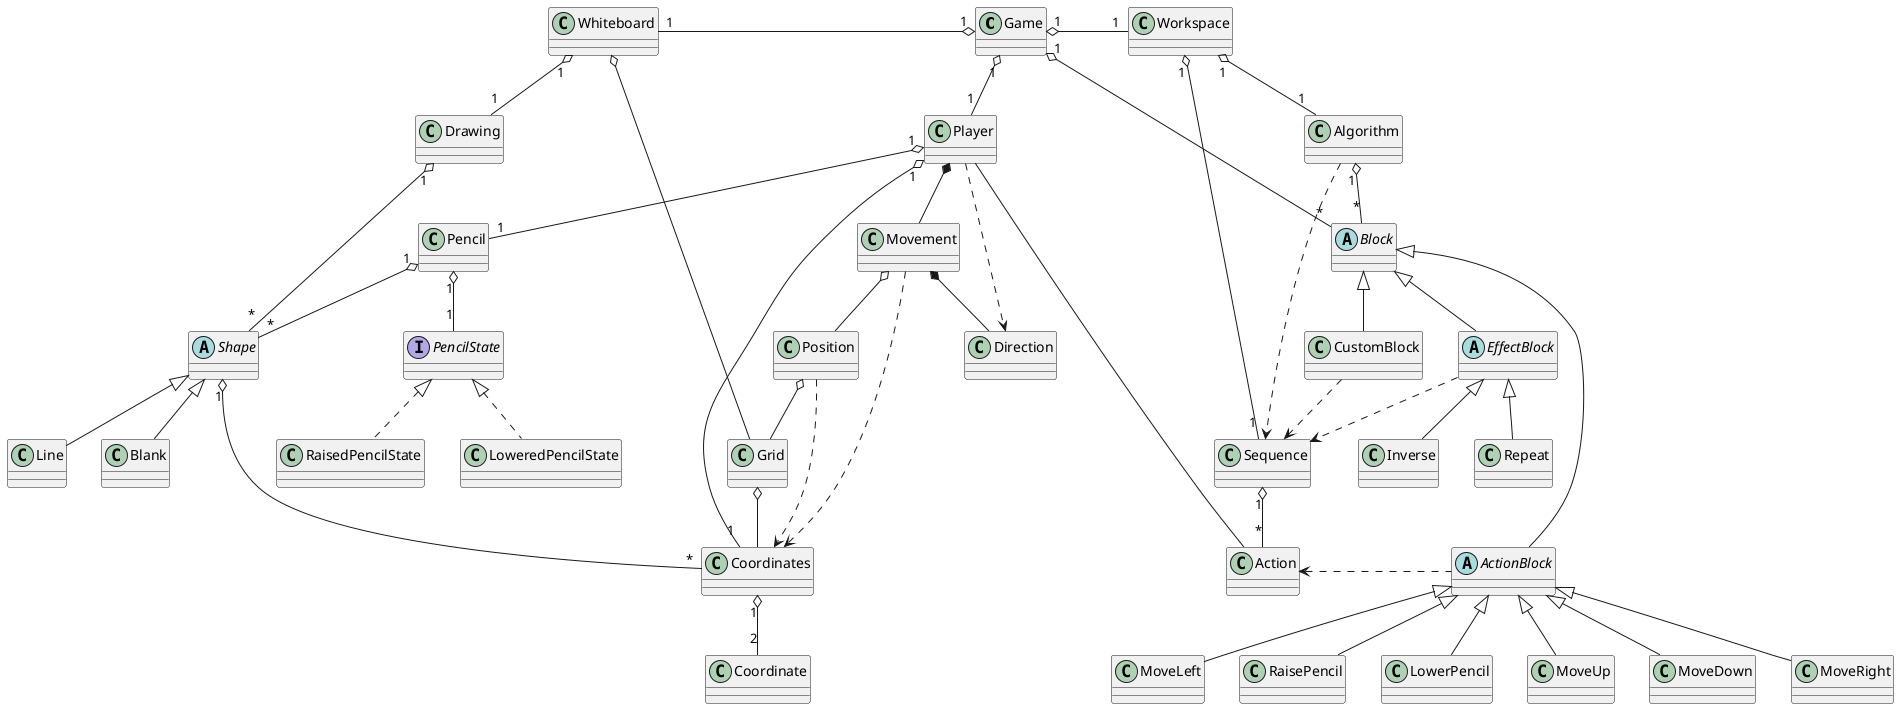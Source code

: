 @startuml
class Game {

}

class Player {

}

class Coordinates {

}

class Coordinate {

}

class Pencil {

}

interface PencilState {

}

class RaisedPencilState {

}

class LoweredPencilState {

}

class Whiteboard {

}


class Drawing {

}

abstract class Shape{

}

class Line {

}

class Blank {

}

class Workspace {

}

class Algorithm {

}

class Sequence {

}

class Action {

}

abstract class Block {

}

abstract class ActionBlock {

}

abstract class EffectBlock {

}

class MoveUp {

}

class MoveDown {

}

class MoveRight {

}

class MoveLeft {

}

class RaisePencil {

}

class LowerPencil {

}

class Repeat {

}

class Inverse {

}

class CustomBlock {

}


class Grid {

}

class Movement{
    
}

class Direction{

}

class Position{

}

Game "1" o-- "1" Player
Coordinates "1" o-- "2" Coordinate
Player -- Action

Player "1" o-- "1" Pencil
Pencil "1" o-- "1" PencilState
PencilState <|.. RaisedPencilState
PencilState <|.. LoweredPencilState

Game "1" o--left "1" Whiteboard
Whiteboard "1" o-- "1" Drawing
Drawing "1" o-- "*" Shape
Shape "1" o-- "*" Coordinates
Shape <|-- Line
Shape <|-- Blank
Pencil "1" o-- "*" Shape

Game "1" o-- "*" Block
Block <|-- EffectBlock
Block <|-- ActionBlock
Block <|-- CustomBlock

Game "1" o--right "1" Workspace
Workspace "1" o-- "1" Algorithm
Algorithm "1" o-- "*" Block


Workspace "1" o-- "1" Sequence
Sequence "1" o-- "*" Action

ActionBlock <|-- MoveUp
ActionBlock <|-- MoveDown
ActionBlock <|-- MoveRight
ActionBlock <|-- MoveLeft
ActionBlock <|-- LowerPencil
ActionBlock <|-- RaisePencil
Action <..right ActionBlock

EffectBlock <|-- Repeat
EffectBlock <|-- Inverse

Player *-- Movement
Movement o-- Position
Position o-- Grid
Player ..> Direction
Movement *-- Direction
Whiteboard o-- Grid
Coordinates "1" --o "1" Player
Grid o-- Coordinates
Position ..> Coordinates
Movement ..> Coordinates


Algorithm ..> Sequence
EffectBlock ..> Sequence
CustomBlock ..> Sequence
@enduml